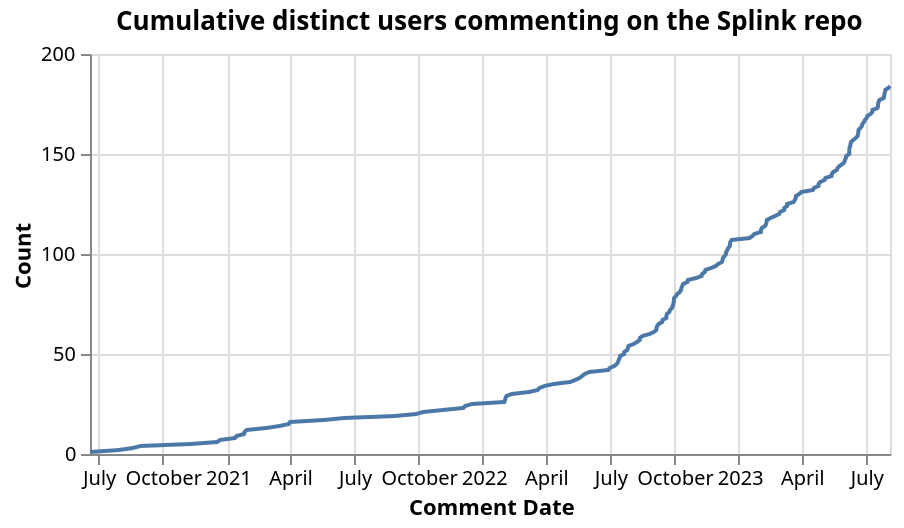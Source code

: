 {"config": {"view": {"continuousWidth": 400, "continuousHeight": 300}}, "data": {"name": "data-9b9260475b82769ce2ddf749bc69423b"}, "mark": "line", "encoding": {"x": {"axis": {"title": "Comment Date"}, "field": "interaction_createdAt", "type": "temporal"}, "y": {"axis": {"title": "Count"}, "field": "cumulative_count", "type": "quantitative"}}, "height": 200, "title": "Cumulative distinct users commenting on the Splink repo", "transform": [{"window": [{"op": "count", "as": "cumulative_count"}], "sort": [{"field": "interaction_createdAt"}]}], "$schema": "https://vega.github.io/schema/vega-lite/v4.17.0.json", "datasets": {"data-9b9260475b82769ce2ddf749bc69423b": [{"comment_author": "DevanandamS2013", "interaction_createdAt": "2020-12-17T20:48:59+00:00", "interaction_type": "discussions"}, {"comment_author": "KHumphre1", "interaction_createdAt": "2023-08-02T08:04:23+00:00", "interaction_type": "discussions"}, {"comment_author": "Mehul903", "interaction_createdAt": "2023-03-06T21:21:27+00:00", "interaction_type": "discussions"}, {"comment_author": "OlivierBinette", "interaction_createdAt": "2023-02-01T16:11:54+00:00", "interaction_type": "issues"}, {"comment_author": "TommyBerry", "interaction_createdAt": "2022-06-30T15:29:57+00:00", "interaction_type": "pullRequests"}, {"comment_author": "ashczq", "interaction_createdAt": "2022-12-09T06:58:44+00:00", "interaction_type": "issues"}, {"comment_author": "austinweisgrau", "interaction_createdAt": "2023-04-24T20:46:04+00:00", "interaction_type": "discussions"}, {"comment_author": "checkbook-org", "interaction_createdAt": "2023-01-22T23:28:25+00:00", "interaction_type": "issues"}, {"comment_author": "davidschrooten", "interaction_createdAt": "2023-03-21T19:31:14+00:00", "interaction_type": "pullRequests"}, {"comment_author": "gbala76", "interaction_createdAt": "2022-11-29T04:53:03+00:00", "interaction_type": "discussions"}, {"comment_author": "javidsch", "interaction_createdAt": "2021-01-25T04:35:11+00:00", "interaction_type": "issues"}, {"comment_author": "jfevrier10", "interaction_createdAt": "2023-07-26T19:05:10+00:00", "interaction_type": "discussions"}, {"comment_author": "pkky22", "interaction_createdAt": "2023-05-21T21:20:31+00:00", "interaction_type": "discussions"}, {"comment_author": "pranavbhatnagar11", "interaction_createdAt": "2022-10-05T01:42:29+00:00", "interaction_type": "discussions"}, {"comment_author": "richard-a-lott", "interaction_createdAt": "2023-06-20T13:32:01+00:00", "interaction_type": "discussions"}, {"comment_author": "yedhu-artefact", "interaction_createdAt": "2022-03-29T20:27:16+00:00", "interaction_type": "discussions"}, {"comment_author": "AnasAlzahrani", "interaction_createdAt": "2020-12-21T17:01:38+00:00", "interaction_type": "discussions"}, {"comment_author": "JakeJares", "interaction_createdAt": "2022-03-20T00:15:32+00:00", "interaction_type": "issues"}, {"comment_author": "KuldipN", "interaction_createdAt": "2022-10-10T11:12:34+00:00", "interaction_type": "issues"}, {"comment_author": "aflaxman", "interaction_createdAt": "2023-02-09T16:02:04+00:00", "interaction_type": "issues"}, {"comment_author": "alexdaustin", "interaction_createdAt": "2022-09-01T19:45:02+00:00", "interaction_type": "discussions"}, {"comment_author": "billster45", "interaction_createdAt": "2020-06-19T11:44:02+00:00", "interaction_type": "issues"}, {"comment_author": "espenfl", "interaction_createdAt": "2023-06-28T13:35:16+00:00", "interaction_type": "issues"}, {"comment_author": "ianiredan", "interaction_createdAt": "2023-06-20T17:10:19+00:00", "interaction_type": "discussions"}, {"comment_author": "konsbn", "interaction_createdAt": "2023-06-07T15:25:26+00:00", "interaction_type": "issues"}, {"comment_author": "mshearer0", "interaction_createdAt": "2022-11-13T16:13:15+00:00", "interaction_type": "discussions"}, {"comment_author": "msiemion", "interaction_createdAt": "2023-04-24T17:29:55+00:00", "interaction_type": "discussions"}, {"comment_author": "samtazzyman", "interaction_createdAt": "2020-07-30T16:38:06+00:00", "interaction_type": "issues"}, {"comment_author": "shy00n", "interaction_createdAt": "2021-03-29T23:44:08+00:00", "interaction_type": "issues"}, {"comment_author": "DGillamQ", "interaction_createdAt": "2022-06-01T22:01:04+00:00", "interaction_type": "discussions"}, {"comment_author": "Stongtong", "interaction_createdAt": "2022-10-13T09:18:05+00:00", "interaction_type": "issues"}, {"comment_author": "alicja-januszkiewicz", "interaction_createdAt": "2022-02-10T23:23:34+00:00", "interaction_type": "issues"}, {"comment_author": "beedrumms", "interaction_createdAt": "2023-07-28T22:55:38+00:00", "interaction_type": "issues"}, {"comment_author": "lenroc14", "interaction_createdAt": "2022-07-13T13:50:22+00:00", "interaction_type": "discussions"}, {"comment_author": "mickey-liu", "interaction_createdAt": "2023-06-16T18:14:46+00:00", "interaction_type": "issues"}, {"comment_author": "tobymao", "interaction_createdAt": "2022-03-07T17:58:18+00:00", "interaction_type": "issues"}, {"comment_author": "wpfl-dbt", "interaction_createdAt": "2023-07-03T08:31:51+00:00", "interaction_type": "discussions"}, {"comment_author": "JonathanLaidler", "interaction_createdAt": "2022-12-19T11:25:45+00:00", "interaction_type": "pullRequests"}, {"comment_author": "NateBI777", "interaction_createdAt": "2023-05-13T07:52:31+00:00", "interaction_type": "discussions"}, {"comment_author": "Rebecasarai", "interaction_createdAt": "2021-11-04T10:12:33+00:00", "interaction_type": "issues"}, {"comment_author": "chloepugh", "interaction_createdAt": "2022-08-26T14:55:16+00:00", "interaction_type": "issues"}, {"comment_author": "drewshuping", "interaction_createdAt": "2022-09-30T14:51:54+00:00", "interaction_type": "issues"}, {"comment_author": "kodeplex", "interaction_createdAt": "2023-05-28T22:22:44+00:00", "interaction_type": "discussions"}, {"comment_author": "krismanaya", "interaction_createdAt": "2021-01-12T08:04:19+00:00", "interaction_type": "issues"}, {"comment_author": "mspencer92", "interaction_createdAt": "2021-10-07T15:17:48+00:00", "interaction_type": "discussions"}, {"comment_author": "reygvasquez", "interaction_createdAt": "2022-12-19T05:22:37+00:00", "interaction_type": "discussions"}, {"comment_author": "sama-ds", "interaction_createdAt": "2023-06-01T09:11:14+00:00", "interaction_type": "pullRequests"}, {"comment_author": "spencertollefson", "interaction_createdAt": "2021-01-25T21:53:02+00:00", "interaction_type": "issues"}, {"comment_author": "MirandaLochner", "interaction_createdAt": "2022-07-15T14:34:46+00:00", "interaction_type": "discussions"}, {"comment_author": "RIdev-o9", "interaction_createdAt": "2022-10-12T06:09:20+00:00", "interaction_type": "discussions"}, {"comment_author": "RachelS-ONS", "interaction_createdAt": "2022-11-22T11:34:32+00:00", "interaction_type": "pullRequests"}, {"comment_author": "abhishek-ksolve", "interaction_createdAt": "2022-11-14T07:05:24+00:00", "interaction_type": "discussions"}, {"comment_author": "cmstokoe", "interaction_createdAt": "2022-05-18T18:04:27+00:00", "interaction_type": "pullRequests"}, {"comment_author": "lmores", "interaction_createdAt": "2022-09-30T06:13:50+00:00", "interaction_type": "issues"}, {"comment_author": "yliu2018", "interaction_createdAt": "2021-02-25T20:12:51+00:00", "interaction_type": "issues"}, {"comment_author": "yukuansong", "interaction_createdAt": "2021-01-28T22:27:57+00:00", "interaction_type": "issues"}, {"comment_author": "zerodarkzone", "interaction_createdAt": "2023-03-23T12:16:23+00:00", "interaction_type": "issues"}, {"comment_author": "93Akkord", "interaction_createdAt": "2023-06-29T17:10:52+00:00", "interaction_type": "discussions"}, {"comment_author": "Freewilly3d", "interaction_createdAt": "2021-01-14T13:32:13+00:00", "interaction_type": "issues"}, {"comment_author": "JLMarin64", "interaction_createdAt": "2021-03-31T19:56:18+00:00", "interaction_type": "discussions"}, {"comment_author": "James-Osmond", "interaction_createdAt": "2022-09-27T16:19:28+00:00", "interaction_type": "pullRequests"}, {"comment_author": "Kri-Sha", "interaction_createdAt": "2022-05-26T01:08:03+00:00", "interaction_type": "issues"}, {"comment_author": "Mac-delValle", "interaction_createdAt": "2023-07-20T14:12:14+00:00", "interaction_type": "discussions"}, {"comment_author": "RRajdev", "interaction_createdAt": "2023-02-01T11:57:16+00:00", "interaction_type": "discussions"}, {"comment_author": "Sandy4321", "interaction_createdAt": "2022-12-11T22:50:20+00:00", "interaction_type": "issues"}, {"comment_author": "henryf3", "interaction_createdAt": "2023-03-10T19:50:55+00:00", "interaction_type": "issues"}, {"comment_author": "kotoroshinoto", "interaction_createdAt": "2022-07-15T03:57:53+00:00", "interaction_type": "issues"}, {"comment_author": "leewilson-kmd", "interaction_createdAt": "2022-10-11T02:44:22+00:00", "interaction_type": "issues"}, {"comment_author": "mahakti", "interaction_createdAt": "2023-06-13T04:25:20+00:00", "interaction_type": "discussions"}, {"comment_author": "mastratton3", "interaction_createdAt": "2023-05-13T14:34:00+00:00", "interaction_type": "pullRequests"}, {"comment_author": "thejoemar", "interaction_createdAt": "2021-12-15T23:24:57+00:00", "interaction_type": "discussions"}, {"comment_author": "wilko77", "interaction_createdAt": "2023-03-23T06:53:41+00:00", "interaction_type": "issues"}, {"comment_author": "BCavani", "interaction_createdAt": "2023-06-19T14:27:43+00:00", "interaction_type": "discussions"}, {"comment_author": "DeanBek", "interaction_createdAt": "2023-04-27T01:58:31+00:00", "interaction_type": "discussions"}, {"comment_author": "MarianaBazely", "interaction_createdAt": "2022-07-21T08:57:52+00:00", "interaction_type": "issues"}, {"comment_author": "aalexandersson", "interaction_createdAt": "2022-12-19T20:51:20+00:00", "interaction_type": "discussions"}, {"comment_author": "ajdinameris", "interaction_createdAt": "2022-09-19T15:26:29+00:00", "interaction_type": "discussions"}, {"comment_author": "andrewbovey", "interaction_createdAt": "2022-12-15T17:51:13+00:00", "interaction_type": "issues"}, {"comment_author": "ericmanning", "interaction_createdAt": "2021-12-03T23:19:21+00:00", "interaction_type": "issues"}, {"comment_author": "funkysandman", "interaction_createdAt": "2022-12-16T21:08:33+00:00", "interaction_type": "issues"}, {"comment_author": "geobetts", "interaction_createdAt": "2021-03-16T15:53:29+00:00", "interaction_type": "issues"}, {"comment_author": "hanslemm", "interaction_createdAt": "2023-04-16T18:35:44+00:00", "interaction_type": "pullRequests"}, {"comment_author": "hoffmanndam", "interaction_createdAt": "2023-06-23T06:45:54+00:00", "interaction_type": "issues"}, {"comment_author": "hrahim-moj", "interaction_createdAt": "2023-07-10T09:40:58+00:00", "interaction_type": "issues"}, {"comment_author": "illeamb", "interaction_createdAt": "2022-10-20T09:13:10+00:00", "interaction_type": "discussions"}, {"comment_author": "johnmarkpittman", "interaction_createdAt": "2022-12-07T20:42:38+00:00", "interaction_type": "discussions"}, {"comment_author": "keesbosch1996", "interaction_createdAt": "2023-05-03T08:34:18+00:00", "interaction_type": "discussions"}, {"comment_author": "matriim", "interaction_createdAt": "2023-06-02T16:34:20+00:00", "interaction_type": "issues"}, {"comment_author": "nyc-de", "interaction_createdAt": "2023-06-07T14:02:59+00:00", "interaction_type": "discussions"}, {"comment_author": "palmaresk8", "interaction_createdAt": "2022-09-06T12:29:16+00:00", "interaction_type": "issues"}, {"comment_author": "py67", "interaction_createdAt": "2023-05-20T16:51:35+00:00", "interaction_type": "discussions"}, {"comment_author": "zmbc", "interaction_createdAt": "2023-07-18T15:39:06+00:00", "interaction_type": "issues"}, {"comment_author": "JoshuaBWT", "interaction_createdAt": "2022-03-22T16:28:49+00:00", "interaction_type": "issues"}, {"comment_author": "cvandenende", "interaction_createdAt": "2023-02-28T16:32:20+00:00", "interaction_type": "discussions"}, {"comment_author": "itsajay1029", "interaction_createdAt": "2023-07-02T09:46:42+00:00", "interaction_type": "issues"}, {"comment_author": "nerskin", "interaction_createdAt": "2022-02-02T05:26:49+00:00", "interaction_type": "issues"}, {"comment_author": "pbhj", "interaction_createdAt": "2022-09-05T13:19:52+00:00", "interaction_type": "issues"}, {"comment_author": "philip-hunt-kani", "interaction_createdAt": "2022-07-21T15:16:11+00:00", "interaction_type": "issues"}, {"comment_author": "rajeshpai9", "interaction_createdAt": "2022-07-07T07:09:52+00:00", "interaction_type": "issues"}, {"comment_author": "rapidAmbakar", "interaction_createdAt": "2022-10-03T12:49:29+00:00", "interaction_type": "discussions"}, {"comment_author": "KalaniStanton", "interaction_createdAt": "2022-08-03T21:32:07+00:00", "interaction_type": "issues"}, {"comment_author": "KlatbahII", "interaction_createdAt": "2023-04-18T02:39:10+00:00", "interaction_type": "discussions"}, {"comment_author": "aliwicks", "interaction_createdAt": "2022-02-01T12:32:05+00:00", "interaction_type": "issues"}, {"comment_author": "alphonsederus2", "interaction_createdAt": "2021-09-28T01:12:12+00:00", "interaction_type": "discussions"}, {"comment_author": "austinkat94", "interaction_createdAt": "2022-05-22T13:41:18+00:00", "interaction_type": "issues"}, {"comment_author": "gjstockham", "interaction_createdAt": "2023-02-21T14:03:40+00:00", "interaction_type": "issues"}, {"comment_author": "mausch", "interaction_createdAt": "2023-05-04T11:18:25+00:00", "interaction_type": "issues"}, {"comment_author": "mmagoffin-sd", "interaction_createdAt": "2022-09-13T16:23:41+00:00", "interaction_type": "discussions"}, {"comment_author": "mmarinm", "interaction_createdAt": "2022-04-11T17:45:26+00:00", "interaction_type": "issues"}, {"comment_author": "rubensmau", "interaction_createdAt": "2020-11-09T12:15:50+00:00", "interaction_type": "issues"}, {"comment_author": "slobo", "interaction_createdAt": "2021-06-16T18:28:24+00:00", "interaction_type": "pullRequests"}, {"comment_author": "vpascamoj", "interaction_createdAt": "2023-03-06T15:39:27+00:00", "interaction_type": "issues"}, {"comment_author": "zzandi", "interaction_createdAt": "2022-09-28T11:31:58+00:00", "interaction_type": "issues"}, {"comment_author": "dpkode", "interaction_createdAt": "2023-06-07T19:50:47+00:00", "interaction_type": "discussions"}, {"comment_author": "ivsanro1", "interaction_createdAt": "2022-05-12T14:26:19+00:00", "interaction_type": "issues"}, {"comment_author": "lucazav", "interaction_createdAt": "2023-06-25T14:46:01+00:00", "interaction_type": "issues"}, {"comment_author": "Thomas-Hirsch", "interaction_createdAt": "2022-08-12T15:56:13+00:00", "interaction_type": "pullRequests"}, {"comment_author": "aliceoleary0", "interaction_createdAt": "2023-03-31T11:09:10+00:00", "interaction_type": "pullRequests"}, {"comment_author": "jmacak-at-dl", "interaction_createdAt": "2023-07-10T13:04:19+00:00", "interaction_type": "discussions"}, {"comment_author": "kylebutts", "interaction_createdAt": "2022-12-08T20:30:03+00:00", "interaction_type": "issues"}, {"comment_author": "lightningdave", "interaction_createdAt": "2023-02-27T15:56:54+00:00", "interaction_type": "discussions"}, {"comment_author": "matthewfeldman", "interaction_createdAt": "2023-02-08T18:54:33+00:00", "interaction_type": "issues"}, {"comment_author": "monocongo", "interaction_createdAt": "2020-08-30T13:33:01+00:00", "interaction_type": "issues"}, {"comment_author": "robocon20x", "interaction_createdAt": "2023-07-27T09:55:22+00:00", "interaction_type": "discussions"}, {"comment_author": "roshnaramesh", "interaction_createdAt": "2023-05-24T15:53:35+00:00", "interaction_type": "discussions"}, {"comment_author": "similang", "interaction_createdAt": "2022-09-14T05:19:54+00:00", "interaction_type": "issues"}, {"comment_author": "BartBaddeley", "interaction_createdAt": "2023-07-18T14:48:53+00:00", "interaction_type": "issues"}, {"comment_author": "JoeGanser", "interaction_createdAt": "2023-05-15T18:39:10+00:00", "interaction_type": "discussions"}, {"comment_author": "abalfazl9776", "interaction_createdAt": "2023-06-03T06:17:49+00:00", "interaction_type": "issues"}, {"comment_author": "ashwardsimpson", "interaction_createdAt": "2023-07-28T13:16:29+00:00", "interaction_type": "discussions"}, {"comment_author": "aymonwuolanne", "interaction_createdAt": "2023-06-26T07:00:51+00:00", "interaction_type": "issues"}, {"comment_author": "beviah", "interaction_createdAt": "2022-09-23T21:46:33+00:00", "interaction_type": "issues"}, {"comment_author": "ergodiclife", "interaction_createdAt": "2022-07-27T14:02:08+00:00", "interaction_type": "issues"}, {"comment_author": "firmai", "interaction_createdAt": "2022-11-08T22:47:08+00:00", "interaction_type": "issues"}, {"comment_author": "fritze512", "interaction_createdAt": "2022-09-20T07:22:38+00:00", "interaction_type": "issues"}, {"comment_author": "ian-manaog", "interaction_createdAt": "2022-05-05T07:37:03+00:00", "interaction_type": "issues"}, {"comment_author": "juracyjr", "interaction_createdAt": "2022-07-25T22:06:12+00:00", "interaction_type": "discussions"}, {"comment_author": "markalefebvre", "interaction_createdAt": "2021-08-27T20:42:02+00:00", "interaction_type": "discussions"}, {"comment_author": "matthewf-lyft", "interaction_createdAt": "2023-02-09T22:08:33+00:00", "interaction_type": "discussions"}, {"comment_author": "prabh-singh123", "interaction_createdAt": "2022-06-28T20:36:50+00:00", "interaction_type": "discussions"}, {"comment_author": "reyvasquez-vh", "interaction_createdAt": "2023-02-02T17:42:56+00:00", "interaction_type": "discussions"}, {"comment_author": "tanvikes", "interaction_createdAt": "2023-07-19T06:33:14+00:00", "interaction_type": "discussions"}, {"comment_author": "AJAYRapidops", "interaction_createdAt": "2022-09-30T07:23:30+00:00", "interaction_type": "issues"}, {"comment_author": "IvanVakhatov", "interaction_createdAt": "2022-12-13T16:54:55+00:00", "interaction_type": "discussions"}, {"comment_author": "JustinWinthers", "interaction_createdAt": "2022-12-21T19:59:12+00:00", "interaction_type": "discussions"}, {"comment_author": "Khallil", "interaction_createdAt": "2021-05-18T09:54:59+00:00", "interaction_type": "discussions"}, {"comment_author": "MrStrannix", "interaction_createdAt": "2022-12-02T11:06:22+00:00", "interaction_type": "discussions"}, {"comment_author": "VaishnaviDhulipalla2902", "interaction_createdAt": "2023-03-20T06:09:50+00:00", "interaction_type": "discussions"}, {"comment_author": "ZhimingMei", "interaction_createdAt": "2023-06-20T02:29:01+00:00", "interaction_type": "issues"}, {"comment_author": "adelinor", "interaction_createdAt": "2023-02-07T13:00:12+00:00", "interaction_type": "discussions"}, {"comment_author": "arunism", "interaction_createdAt": "2023-01-16T09:17:22+00:00", "interaction_type": "issues"}, {"comment_author": "cpnepo", "interaction_createdAt": "2022-09-05T07:18:48+00:00", "interaction_type": "discussions"}, {"comment_author": "dshopin", "interaction_createdAt": "2022-08-12T18:22:39+00:00", "interaction_type": "discussions"}, {"comment_author": "zaneselvans", "interaction_createdAt": "2022-12-14T00:23:28+00:00", "interaction_type": "issues"}, {"comment_author": "zhyzhkea", "interaction_createdAt": "2023-06-10T03:36:23+00:00", "interaction_type": "discussions"}, {"comment_author": "AdamFinny", "interaction_createdAt": "2022-02-03T15:34:59+00:00", "interaction_type": "issues"}, {"comment_author": "aashhishh", "interaction_createdAt": "2022-09-08T13:39:59+00:00", "interaction_type": "discussions"}, {"comment_author": "afua-moj", "interaction_createdAt": "2023-02-15T10:40:57+00:00", "interaction_type": "issues"}, {"comment_author": "akraemer007", "interaction_createdAt": "2022-10-19T15:27:59+00:00", "interaction_type": "issues"}, {"comment_author": "alexwoolford", "interaction_createdAt": "2023-03-28T03:35:18+00:00", "interaction_type": "discussions"}, {"comment_author": "arnaudsj", "interaction_createdAt": "2023-07-07T22:22:26+00:00", "interaction_type": "issues"}, {"comment_author": "drorspei", "interaction_createdAt": "2022-01-31T08:46:23+00:00", "interaction_type": "issues"}, {"comment_author": "lucasmalherbe", "interaction_createdAt": "2021-12-06T14:43:00+00:00", "interaction_type": "issues"}, {"comment_author": "msiemionCalistapw", "interaction_createdAt": "2022-08-08T17:50:12+00:00", "interaction_type": "discussions"}, {"comment_author": "rlshuhart", "interaction_createdAt": "2022-09-29T12:44:39+00:00", "interaction_type": "discussions"}, {"comment_author": "NickCrews", "interaction_createdAt": "2022-09-24T20:25:13+00:00", "interaction_type": "issues"}, {"comment_author": "bingbong-sempai", "interaction_createdAt": "2023-06-09T01:45:02+00:00", "interaction_type": "issues"}, {"comment_author": "brady-shaffer", "interaction_createdAt": "2023-03-10T22:28:28+00:00", "interaction_type": "issues"}, {"comment_author": "dependabot", "interaction_createdAt": "2022-07-12T18:43:50+00:00", "interaction_type": "pullRequests"}, {"comment_author": "jacob-shoemaker", "interaction_createdAt": "2023-07-17T19:59:16+00:00", "interaction_type": "discussions"}, {"comment_author": "maxmayer1", "interaction_createdAt": "2023-08-04T16:13:09+00:00", "interaction_type": "discussions"}, {"comment_author": "monicatao", "interaction_createdAt": "2020-08-19T13:57:57+00:00", "interaction_type": "issues"}, {"comment_author": "mxkus", "interaction_createdAt": "2023-06-09T06:47:58+00:00", "interaction_type": "discussions"}, {"comment_author": "robertoelarte", "interaction_createdAt": "2022-07-26T14:10:27+00:00", "interaction_type": "discussions"}, {"comment_author": "staropram", "interaction_createdAt": "2023-06-07T14:03:40+00:00", "interaction_type": "discussions"}, {"comment_author": "sugatoray", "interaction_createdAt": "2022-10-08T21:21:56+00:00", "interaction_type": "pullRequests"}, {"comment_author": "DOH-REP1303", "interaction_createdAt": "2023-07-27T17:23:15+00:00", "interaction_type": "discussions"}, {"comment_author": "Mahora65", "interaction_createdAt": "2023-05-31T13:47:40+00:00", "interaction_type": "discussions"}, {"comment_author": "aaronamelgar", "interaction_createdAt": "2022-11-01T05:36:34+00:00", "interaction_type": "discussions"}, {"comment_author": "ahsantfw", "interaction_createdAt": "2022-09-19T15:29:14+00:00", "interaction_type": "discussions"}, {"comment_author": "amgfernandes", "interaction_createdAt": "2023-01-20T08:26:19+00:00", "interaction_type": "discussions"}, {"comment_author": "rjbks", "interaction_createdAt": "2022-07-10T20:29:53+00:00", "interaction_type": "issues"}, {"comment_author": "rjc89", "interaction_createdAt": "2022-08-16T17:37:01+00:00", "interaction_type": "pullRequests"}, {"comment_author": "robertwhiffin", "interaction_createdAt": "2022-11-09T14:34:37+00:00", "interaction_type": "pullRequests"}]}}